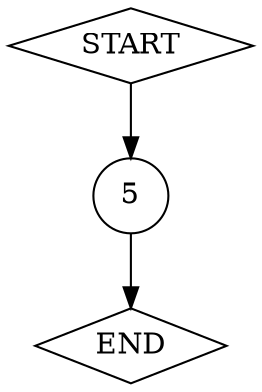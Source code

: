 digraph "if_squish_end_test_file.COB" {
	node [shape=diamond]
	10 [label=START]
	node [shape=circle]
	17 [label=5]
	node [shape=diamond]
	16 [label=END]
	10 -> 17
	17 -> 16
}
